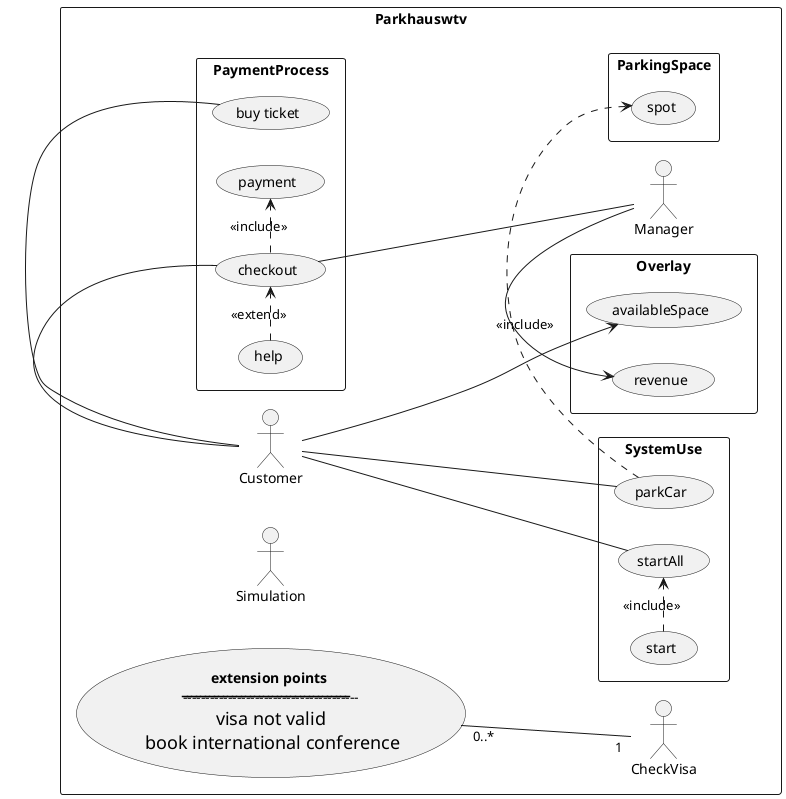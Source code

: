 @startuml
left to right direction
skinparam packageStyle rectangle

package Parkhauswtv {
actor Simulation
actor Customer
actor Manager

rectangle SystemUse {
  Customer -- (startAll)
  (start) .> (startAll) : <<include>>
  Customer -- (parkCar)
}

rectangle ParkingSpace {
  (spot) <. (parkCar) : <<include>>

}

rectangle PaymentProcess {
  (checkout) .> (payment) : <<include>>

  Customer - (buy ticket)

  Customer - (checkout)
  (help) .> (checkout) : <<extend>>
  (checkout) -- Manager
  }

rectangle Overlay {
  Customer -> (availableSpace)
  Manager -> (revenue)
}


    (**extension points** \n ------------------------------------------------------------------------------------------------------------------------------------------------------------------------------------------- \n <size:18>visa not valid</size> \n <size:18>book international conference</size>) "0..*" -- "1" CheckVisa

}
@enduml